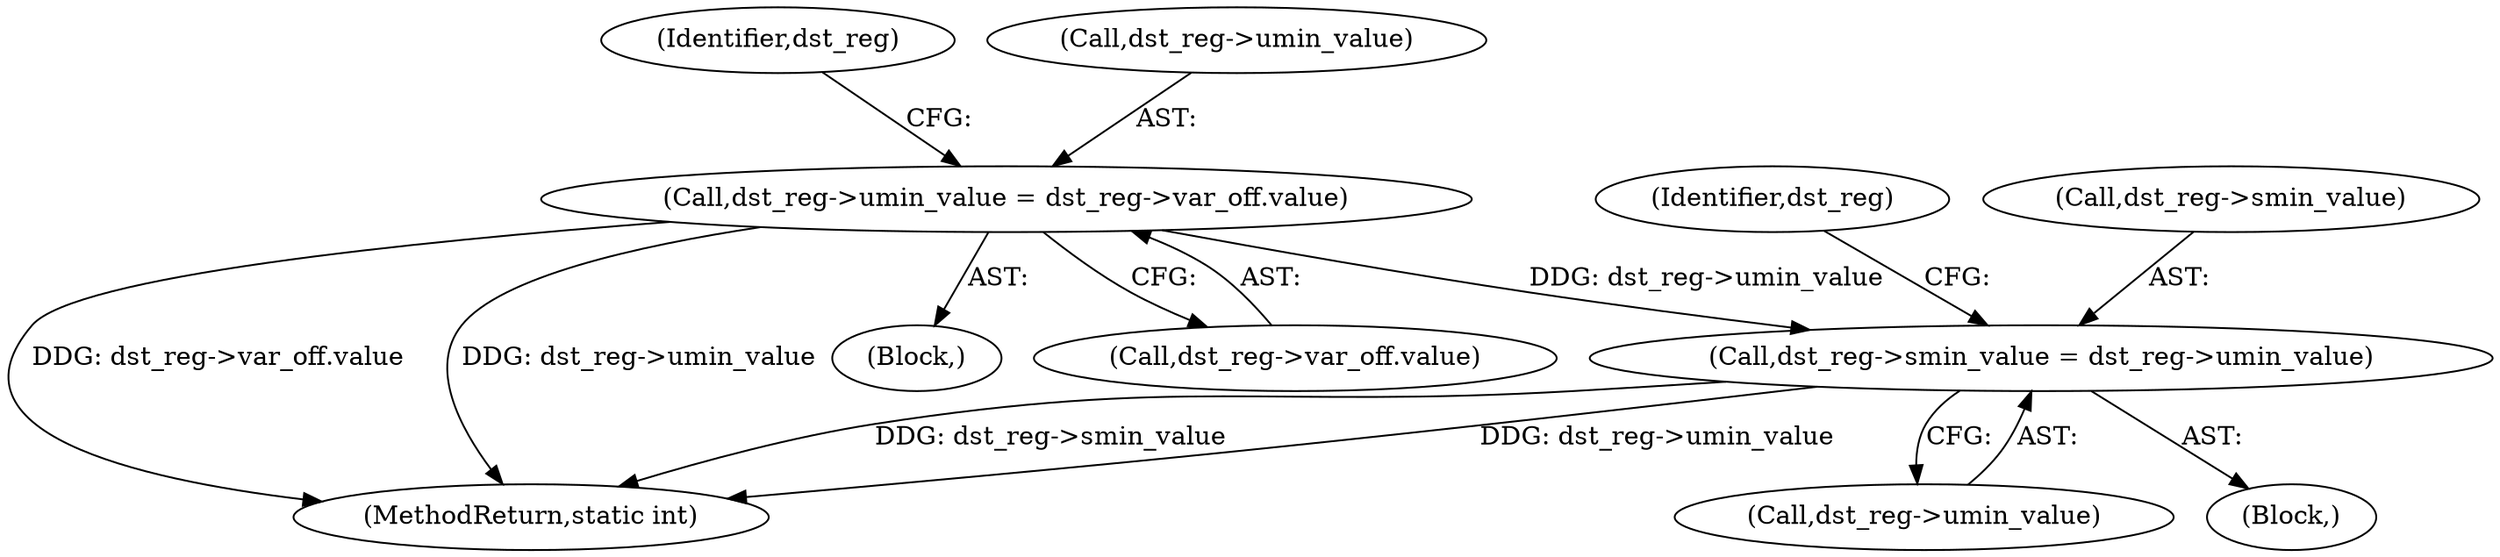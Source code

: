 digraph "0_linux_4374f256ce8182019353c0c639bb8d0695b4c941@pointer" {
"1000520" [label="(Call,dst_reg->smin_value = dst_reg->umin_value)"];
"1000479" [label="(Call,dst_reg->umin_value = dst_reg->var_off.value)"];
"1000490" [label="(Identifier,dst_reg)"];
"1000520" [label="(Call,dst_reg->smin_value = dst_reg->umin_value)"];
"1000479" [label="(Call,dst_reg->umin_value = dst_reg->var_off.value)"];
"1000519" [label="(Block,)"];
"1000483" [label="(Call,dst_reg->var_off.value)"];
"1000529" [label="(Identifier,dst_reg)"];
"1000521" [label="(Call,dst_reg->smin_value)"];
"1000769" [label="(MethodReturn,static int)"];
"1000195" [label="(Block,)"];
"1000480" [label="(Call,dst_reg->umin_value)"];
"1000524" [label="(Call,dst_reg->umin_value)"];
"1000520" -> "1000519"  [label="AST: "];
"1000520" -> "1000524"  [label="CFG: "];
"1000521" -> "1000520"  [label="AST: "];
"1000524" -> "1000520"  [label="AST: "];
"1000529" -> "1000520"  [label="CFG: "];
"1000520" -> "1000769"  [label="DDG: dst_reg->umin_value"];
"1000520" -> "1000769"  [label="DDG: dst_reg->smin_value"];
"1000479" -> "1000520"  [label="DDG: dst_reg->umin_value"];
"1000479" -> "1000195"  [label="AST: "];
"1000479" -> "1000483"  [label="CFG: "];
"1000480" -> "1000479"  [label="AST: "];
"1000483" -> "1000479"  [label="AST: "];
"1000490" -> "1000479"  [label="CFG: "];
"1000479" -> "1000769"  [label="DDG: dst_reg->var_off.value"];
"1000479" -> "1000769"  [label="DDG: dst_reg->umin_value"];
}
